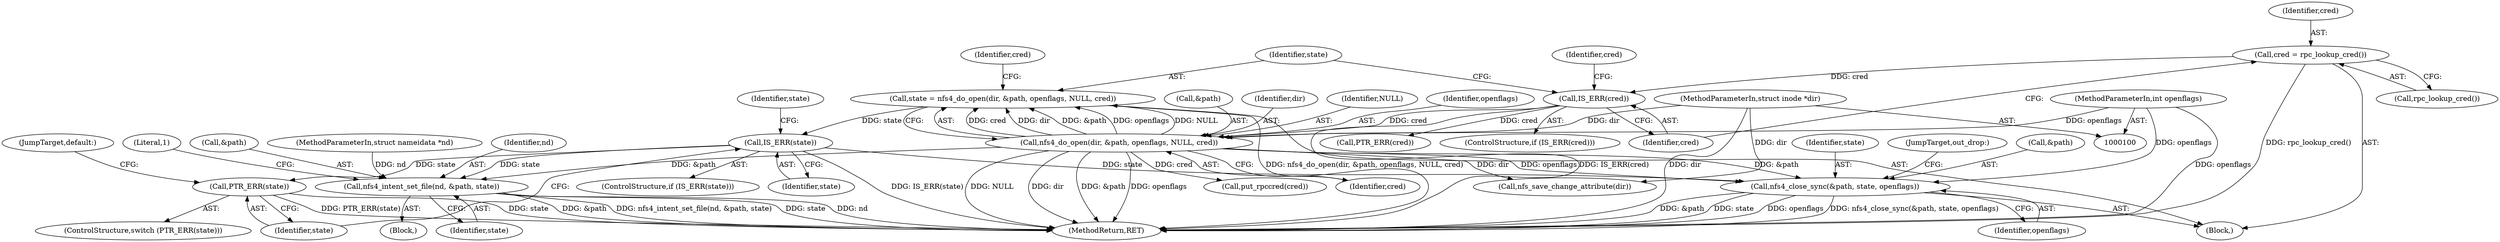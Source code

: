digraph "1_linux_dc0b027dfadfcb8a5504f7d8052754bf8d501ab9_16@pointer" {
"1000130" [label="(Call,IS_ERR(state))"];
"1000118" [label="(Call,state = nfs4_do_open(dir, &path, openflags, NULL, cred))"];
"1000120" [label="(Call,nfs4_do_open(dir, &path, openflags, NULL, cred))"];
"1000101" [label="(MethodParameterIn,struct inode *dir)"];
"1000103" [label="(MethodParameterIn,int openflags)"];
"1000113" [label="(Call,IS_ERR(cred))"];
"1000109" [label="(Call,cred = rpc_lookup_cred())"];
"1000134" [label="(Call,PTR_ERR(state))"];
"1000165" [label="(Call,nfs4_intent_set_file(nd, &path, state))"];
"1000172" [label="(Call,nfs4_close_sync(&path, state, openflags))"];
"1000109" [label="(Call,cred = rpc_lookup_cred())"];
"1000122" [label="(Call,&path)"];
"1000150" [label="(JumpTarget,default:)"];
"1000117" [label="(Identifier,cred)"];
"1000155" [label="(Identifier,state)"];
"1000175" [label="(Identifier,state)"];
"1000116" [label="(Call,PTR_ERR(cred))"];
"1000118" [label="(Call,state = nfs4_do_open(dir, &path, openflags, NULL, cred))"];
"1000105" [label="(Block,)"];
"1000176" [label="(Identifier,openflags)"];
"1000128" [label="(Identifier,cred)"];
"1000119" [label="(Identifier,state)"];
"1000160" [label="(Block,)"];
"1000169" [label="(Identifier,state)"];
"1000133" [label="(ControlStructure,switch (PTR_ERR(state)))"];
"1000166" [label="(Identifier,nd)"];
"1000121" [label="(Identifier,dir)"];
"1000177" [label="(JumpTarget,out_drop:)"];
"1000110" [label="(Identifier,cred)"];
"1000131" [label="(Identifier,state)"];
"1000134" [label="(Call,PTR_ERR(state))"];
"1000120" [label="(Call,nfs4_do_open(dir, &path, openflags, NULL, cred))"];
"1000130" [label="(Call,IS_ERR(state))"];
"1000103" [label="(MethodParameterIn,int openflags)"];
"1000111" [label="(Call,rpc_lookup_cred())"];
"1000135" [label="(Identifier,state)"];
"1000112" [label="(ControlStructure,if (IS_ERR(cred)))"];
"1000114" [label="(Identifier,cred)"];
"1000165" [label="(Call,nfs4_intent_set_file(nd, &path, state))"];
"1000171" [label="(Literal,1)"];
"1000125" [label="(Identifier,NULL)"];
"1000182" [label="(MethodReturn,RET)"];
"1000173" [label="(Call,&path)"];
"1000167" [label="(Call,&path)"];
"1000104" [label="(MethodParameterIn,struct nameidata *nd)"];
"1000101" [label="(MethodParameterIn,struct inode *dir)"];
"1000126" [label="(Identifier,cred)"];
"1000113" [label="(Call,IS_ERR(cred))"];
"1000124" [label="(Identifier,openflags)"];
"1000129" [label="(ControlStructure,if (IS_ERR(state)))"];
"1000127" [label="(Call,put_rpccred(cred))"];
"1000163" [label="(Call,nfs_save_change_attribute(dir))"];
"1000172" [label="(Call,nfs4_close_sync(&path, state, openflags))"];
"1000130" -> "1000129"  [label="AST: "];
"1000130" -> "1000131"  [label="CFG: "];
"1000131" -> "1000130"  [label="AST: "];
"1000135" -> "1000130"  [label="CFG: "];
"1000155" -> "1000130"  [label="CFG: "];
"1000130" -> "1000182"  [label="DDG: IS_ERR(state)"];
"1000118" -> "1000130"  [label="DDG: state"];
"1000130" -> "1000134"  [label="DDG: state"];
"1000130" -> "1000165"  [label="DDG: state"];
"1000130" -> "1000172"  [label="DDG: state"];
"1000118" -> "1000105"  [label="AST: "];
"1000118" -> "1000120"  [label="CFG: "];
"1000119" -> "1000118"  [label="AST: "];
"1000120" -> "1000118"  [label="AST: "];
"1000128" -> "1000118"  [label="CFG: "];
"1000118" -> "1000182"  [label="DDG: nfs4_do_open(dir, &path, openflags, NULL, cred)"];
"1000120" -> "1000118"  [label="DDG: cred"];
"1000120" -> "1000118"  [label="DDG: dir"];
"1000120" -> "1000118"  [label="DDG: &path"];
"1000120" -> "1000118"  [label="DDG: openflags"];
"1000120" -> "1000118"  [label="DDG: NULL"];
"1000120" -> "1000126"  [label="CFG: "];
"1000121" -> "1000120"  [label="AST: "];
"1000122" -> "1000120"  [label="AST: "];
"1000124" -> "1000120"  [label="AST: "];
"1000125" -> "1000120"  [label="AST: "];
"1000126" -> "1000120"  [label="AST: "];
"1000120" -> "1000182"  [label="DDG: NULL"];
"1000120" -> "1000182"  [label="DDG: dir"];
"1000120" -> "1000182"  [label="DDG: &path"];
"1000120" -> "1000182"  [label="DDG: openflags"];
"1000101" -> "1000120"  [label="DDG: dir"];
"1000103" -> "1000120"  [label="DDG: openflags"];
"1000113" -> "1000120"  [label="DDG: cred"];
"1000120" -> "1000127"  [label="DDG: cred"];
"1000120" -> "1000163"  [label="DDG: dir"];
"1000120" -> "1000165"  [label="DDG: &path"];
"1000120" -> "1000172"  [label="DDG: &path"];
"1000120" -> "1000172"  [label="DDG: openflags"];
"1000101" -> "1000100"  [label="AST: "];
"1000101" -> "1000182"  [label="DDG: dir"];
"1000101" -> "1000163"  [label="DDG: dir"];
"1000103" -> "1000100"  [label="AST: "];
"1000103" -> "1000182"  [label="DDG: openflags"];
"1000103" -> "1000172"  [label="DDG: openflags"];
"1000113" -> "1000112"  [label="AST: "];
"1000113" -> "1000114"  [label="CFG: "];
"1000114" -> "1000113"  [label="AST: "];
"1000117" -> "1000113"  [label="CFG: "];
"1000119" -> "1000113"  [label="CFG: "];
"1000113" -> "1000182"  [label="DDG: IS_ERR(cred)"];
"1000109" -> "1000113"  [label="DDG: cred"];
"1000113" -> "1000116"  [label="DDG: cred"];
"1000109" -> "1000105"  [label="AST: "];
"1000109" -> "1000111"  [label="CFG: "];
"1000110" -> "1000109"  [label="AST: "];
"1000111" -> "1000109"  [label="AST: "];
"1000114" -> "1000109"  [label="CFG: "];
"1000109" -> "1000182"  [label="DDG: rpc_lookup_cred()"];
"1000134" -> "1000133"  [label="AST: "];
"1000134" -> "1000135"  [label="CFG: "];
"1000135" -> "1000134"  [label="AST: "];
"1000150" -> "1000134"  [label="CFG: "];
"1000134" -> "1000182"  [label="DDG: PTR_ERR(state)"];
"1000134" -> "1000182"  [label="DDG: state"];
"1000165" -> "1000160"  [label="AST: "];
"1000165" -> "1000169"  [label="CFG: "];
"1000166" -> "1000165"  [label="AST: "];
"1000167" -> "1000165"  [label="AST: "];
"1000169" -> "1000165"  [label="AST: "];
"1000171" -> "1000165"  [label="CFG: "];
"1000165" -> "1000182"  [label="DDG: state"];
"1000165" -> "1000182"  [label="DDG: nd"];
"1000165" -> "1000182"  [label="DDG: &path"];
"1000165" -> "1000182"  [label="DDG: nfs4_intent_set_file(nd, &path, state)"];
"1000104" -> "1000165"  [label="DDG: nd"];
"1000172" -> "1000105"  [label="AST: "];
"1000172" -> "1000176"  [label="CFG: "];
"1000173" -> "1000172"  [label="AST: "];
"1000175" -> "1000172"  [label="AST: "];
"1000176" -> "1000172"  [label="AST: "];
"1000177" -> "1000172"  [label="CFG: "];
"1000172" -> "1000182"  [label="DDG: openflags"];
"1000172" -> "1000182"  [label="DDG: nfs4_close_sync(&path, state, openflags)"];
"1000172" -> "1000182"  [label="DDG: &path"];
"1000172" -> "1000182"  [label="DDG: state"];
}
